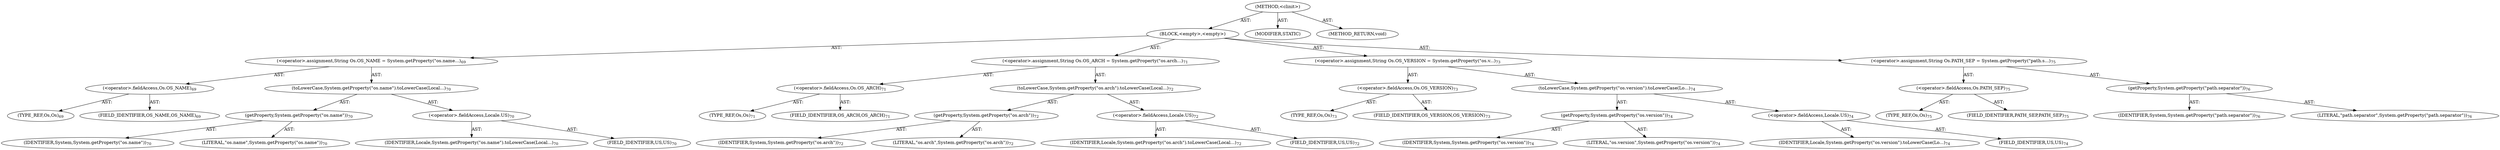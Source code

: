 digraph "&lt;clinit&gt;" {  
"111669149708" [label = <(METHOD,&lt;clinit&gt;)> ]
"25769803816" [label = <(BLOCK,&lt;empty&gt;,&lt;empty&gt;)> ]
"30064771225" [label = <(&lt;operator&gt;.assignment,String Os.OS_NAME = System.getProperty(&quot;os.name...)<SUB>69</SUB>> ]
"30064771226" [label = <(&lt;operator&gt;.fieldAccess,Os.OS_NAME)<SUB>69</SUB>> ]
"180388626451" [label = <(TYPE_REF,Os,Os)<SUB>69</SUB>> ]
"55834574879" [label = <(FIELD_IDENTIFIER,OS_NAME,OS_NAME)<SUB>69</SUB>> ]
"30064771227" [label = <(toLowerCase,System.getProperty(&quot;os.name&quot;).toLowerCase(Local...)<SUB>70</SUB>> ]
"30064771228" [label = <(getProperty,System.getProperty(&quot;os.name&quot;))<SUB>70</SUB>> ]
"68719476809" [label = <(IDENTIFIER,System,System.getProperty(&quot;os.name&quot;))<SUB>70</SUB>> ]
"90194313287" [label = <(LITERAL,&quot;os.name&quot;,System.getProperty(&quot;os.name&quot;))<SUB>70</SUB>> ]
"30064771229" [label = <(&lt;operator&gt;.fieldAccess,Locale.US)<SUB>70</SUB>> ]
"68719476810" [label = <(IDENTIFIER,Locale,System.getProperty(&quot;os.name&quot;).toLowerCase(Local...)<SUB>70</SUB>> ]
"55834574880" [label = <(FIELD_IDENTIFIER,US,US)<SUB>70</SUB>> ]
"30064771230" [label = <(&lt;operator&gt;.assignment,String Os.OS_ARCH = System.getProperty(&quot;os.arch...)<SUB>71</SUB>> ]
"30064771231" [label = <(&lt;operator&gt;.fieldAccess,Os.OS_ARCH)<SUB>71</SUB>> ]
"180388626452" [label = <(TYPE_REF,Os,Os)<SUB>71</SUB>> ]
"55834574881" [label = <(FIELD_IDENTIFIER,OS_ARCH,OS_ARCH)<SUB>71</SUB>> ]
"30064771232" [label = <(toLowerCase,System.getProperty(&quot;os.arch&quot;).toLowerCase(Local...)<SUB>72</SUB>> ]
"30064771233" [label = <(getProperty,System.getProperty(&quot;os.arch&quot;))<SUB>72</SUB>> ]
"68719476811" [label = <(IDENTIFIER,System,System.getProperty(&quot;os.arch&quot;))<SUB>72</SUB>> ]
"90194313288" [label = <(LITERAL,&quot;os.arch&quot;,System.getProperty(&quot;os.arch&quot;))<SUB>72</SUB>> ]
"30064771234" [label = <(&lt;operator&gt;.fieldAccess,Locale.US)<SUB>72</SUB>> ]
"68719476812" [label = <(IDENTIFIER,Locale,System.getProperty(&quot;os.arch&quot;).toLowerCase(Local...)<SUB>72</SUB>> ]
"55834574882" [label = <(FIELD_IDENTIFIER,US,US)<SUB>72</SUB>> ]
"30064771235" [label = <(&lt;operator&gt;.assignment,String Os.OS_VERSION = System.getProperty(&quot;os.v...)<SUB>73</SUB>> ]
"30064771236" [label = <(&lt;operator&gt;.fieldAccess,Os.OS_VERSION)<SUB>73</SUB>> ]
"180388626453" [label = <(TYPE_REF,Os,Os)<SUB>73</SUB>> ]
"55834574883" [label = <(FIELD_IDENTIFIER,OS_VERSION,OS_VERSION)<SUB>73</SUB>> ]
"30064771237" [label = <(toLowerCase,System.getProperty(&quot;os.version&quot;).toLowerCase(Lo...)<SUB>74</SUB>> ]
"30064771238" [label = <(getProperty,System.getProperty(&quot;os.version&quot;))<SUB>74</SUB>> ]
"68719476813" [label = <(IDENTIFIER,System,System.getProperty(&quot;os.version&quot;))<SUB>74</SUB>> ]
"90194313289" [label = <(LITERAL,&quot;os.version&quot;,System.getProperty(&quot;os.version&quot;))<SUB>74</SUB>> ]
"30064771239" [label = <(&lt;operator&gt;.fieldAccess,Locale.US)<SUB>74</SUB>> ]
"68719476814" [label = <(IDENTIFIER,Locale,System.getProperty(&quot;os.version&quot;).toLowerCase(Lo...)<SUB>74</SUB>> ]
"55834574884" [label = <(FIELD_IDENTIFIER,US,US)<SUB>74</SUB>> ]
"30064771240" [label = <(&lt;operator&gt;.assignment,String Os.PATH_SEP = System.getProperty(&quot;path.s...)<SUB>75</SUB>> ]
"30064771241" [label = <(&lt;operator&gt;.fieldAccess,Os.PATH_SEP)<SUB>75</SUB>> ]
"180388626454" [label = <(TYPE_REF,Os,Os)<SUB>75</SUB>> ]
"55834574885" [label = <(FIELD_IDENTIFIER,PATH_SEP,PATH_SEP)<SUB>75</SUB>> ]
"30064771242" [label = <(getProperty,System.getProperty(&quot;path.separator&quot;))<SUB>76</SUB>> ]
"68719476815" [label = <(IDENTIFIER,System,System.getProperty(&quot;path.separator&quot;))<SUB>76</SUB>> ]
"90194313290" [label = <(LITERAL,&quot;path.separator&quot;,System.getProperty(&quot;path.separator&quot;))<SUB>76</SUB>> ]
"133143986212" [label = <(MODIFIER,STATIC)> ]
"128849018892" [label = <(METHOD_RETURN,void)> ]
  "111669149708" -> "25769803816"  [ label = "AST: "] 
  "111669149708" -> "133143986212"  [ label = "AST: "] 
  "111669149708" -> "128849018892"  [ label = "AST: "] 
  "25769803816" -> "30064771225"  [ label = "AST: "] 
  "25769803816" -> "30064771230"  [ label = "AST: "] 
  "25769803816" -> "30064771235"  [ label = "AST: "] 
  "25769803816" -> "30064771240"  [ label = "AST: "] 
  "30064771225" -> "30064771226"  [ label = "AST: "] 
  "30064771225" -> "30064771227"  [ label = "AST: "] 
  "30064771226" -> "180388626451"  [ label = "AST: "] 
  "30064771226" -> "55834574879"  [ label = "AST: "] 
  "30064771227" -> "30064771228"  [ label = "AST: "] 
  "30064771227" -> "30064771229"  [ label = "AST: "] 
  "30064771228" -> "68719476809"  [ label = "AST: "] 
  "30064771228" -> "90194313287"  [ label = "AST: "] 
  "30064771229" -> "68719476810"  [ label = "AST: "] 
  "30064771229" -> "55834574880"  [ label = "AST: "] 
  "30064771230" -> "30064771231"  [ label = "AST: "] 
  "30064771230" -> "30064771232"  [ label = "AST: "] 
  "30064771231" -> "180388626452"  [ label = "AST: "] 
  "30064771231" -> "55834574881"  [ label = "AST: "] 
  "30064771232" -> "30064771233"  [ label = "AST: "] 
  "30064771232" -> "30064771234"  [ label = "AST: "] 
  "30064771233" -> "68719476811"  [ label = "AST: "] 
  "30064771233" -> "90194313288"  [ label = "AST: "] 
  "30064771234" -> "68719476812"  [ label = "AST: "] 
  "30064771234" -> "55834574882"  [ label = "AST: "] 
  "30064771235" -> "30064771236"  [ label = "AST: "] 
  "30064771235" -> "30064771237"  [ label = "AST: "] 
  "30064771236" -> "180388626453"  [ label = "AST: "] 
  "30064771236" -> "55834574883"  [ label = "AST: "] 
  "30064771237" -> "30064771238"  [ label = "AST: "] 
  "30064771237" -> "30064771239"  [ label = "AST: "] 
  "30064771238" -> "68719476813"  [ label = "AST: "] 
  "30064771238" -> "90194313289"  [ label = "AST: "] 
  "30064771239" -> "68719476814"  [ label = "AST: "] 
  "30064771239" -> "55834574884"  [ label = "AST: "] 
  "30064771240" -> "30064771241"  [ label = "AST: "] 
  "30064771240" -> "30064771242"  [ label = "AST: "] 
  "30064771241" -> "180388626454"  [ label = "AST: "] 
  "30064771241" -> "55834574885"  [ label = "AST: "] 
  "30064771242" -> "68719476815"  [ label = "AST: "] 
  "30064771242" -> "90194313290"  [ label = "AST: "] 
}
